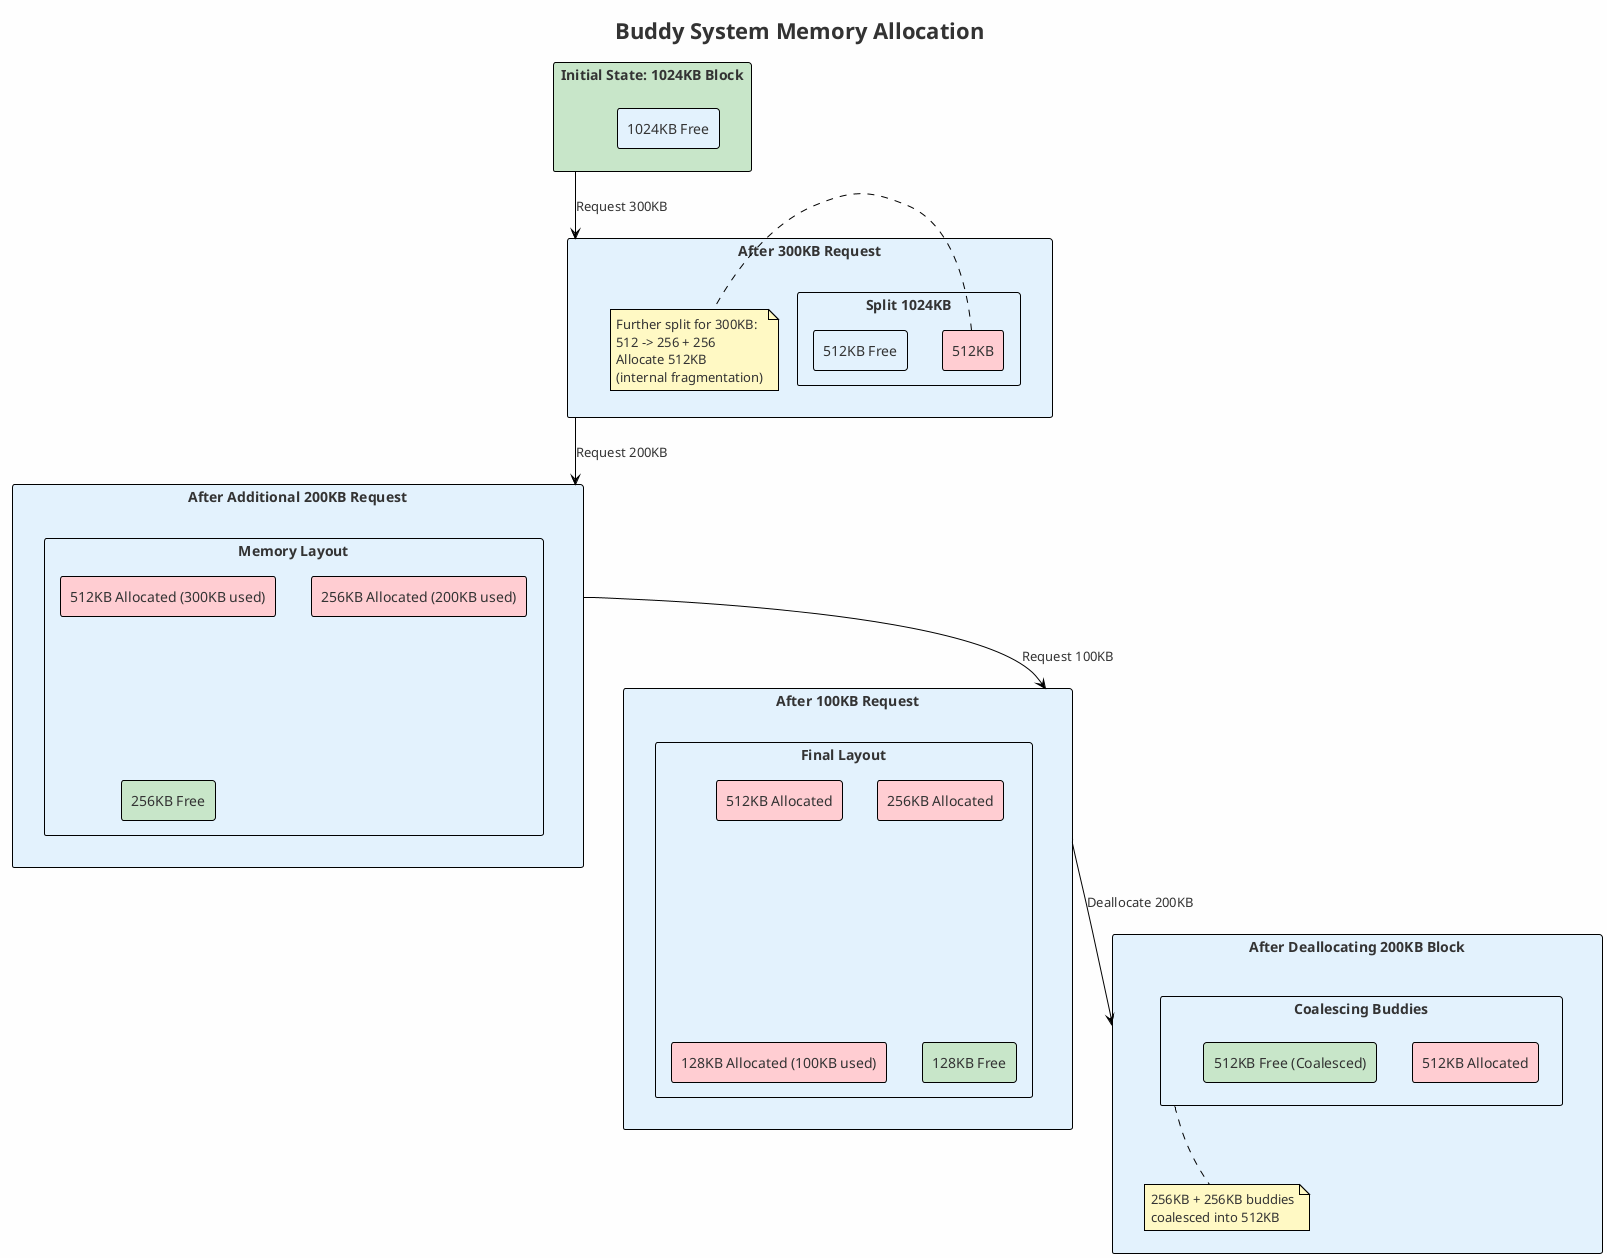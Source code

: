 @startuml buddy-system
!theme plain
title Buddy System Memory Allocation

skinparam backgroundColor #FEFEFE
skinparam rectangleBackgroundColor #E3F2FD
skinparam noteBackgroundColor #FFF9C4
skinparam rectangleFontColor #333333
skinparam noteFontColor #333333
skinparam defaultFontColor #333333

rectangle "Initial State: 1024KB Block" as init #C8E6C9 {
    rectangle "1024KB Free" as b1024
}

rectangle "After 300KB Request" as step1 {
    rectangle "Split 1024KB" as split1 {
        rectangle "512KB" as b512_1 #FFCDD2
        rectangle "512KB Free" as b512_2
    }
    
    note right of b512_1
        Further split for 300KB:
        512 -> 256 + 256
        Allocate 512KB
        (internal fragmentation)
    end note
}

rectangle "After Additional 200KB Request" as step2 {
    rectangle "Memory Layout" as layout2 {
        rectangle "512KB Allocated (300KB used)" as used1 #FFCDD2
        rectangle "256KB Allocated (200KB used)" as used2 #FFCDD2  
        rectangle "256KB Free" as free2 #C8E6C9
    }
}

rectangle "After 100KB Request" as step3 {
    rectangle "Final Layout" as layout3 {
        rectangle "512KB Allocated" as a1 #FFCDD2
        rectangle "256KB Allocated" as a2 #FFCDD2
        rectangle "128KB Allocated (100KB used)" as a3 #FFCDD2
        rectangle "128KB Free" as f3 #C8E6C9
    }
}

rectangle "After Deallocating 200KB Block" as step4 {
    rectangle "Coalescing Buddies" as coal {
        rectangle "512KB Allocated" as c1 #FFCDD2
        rectangle "512KB Free (Coalesced)" as c2 #C8E6C9
    }
    
    note bottom of coal
        256KB + 256KB buddies
        coalesced into 512KB
    end note
}

init -down-> step1 : Request 300KB
step1 -down-> step2 : Request 200KB
step2 -down-> step3 : Request 100KB
step3 -down-> step4 : Deallocate 200KB

@enduml